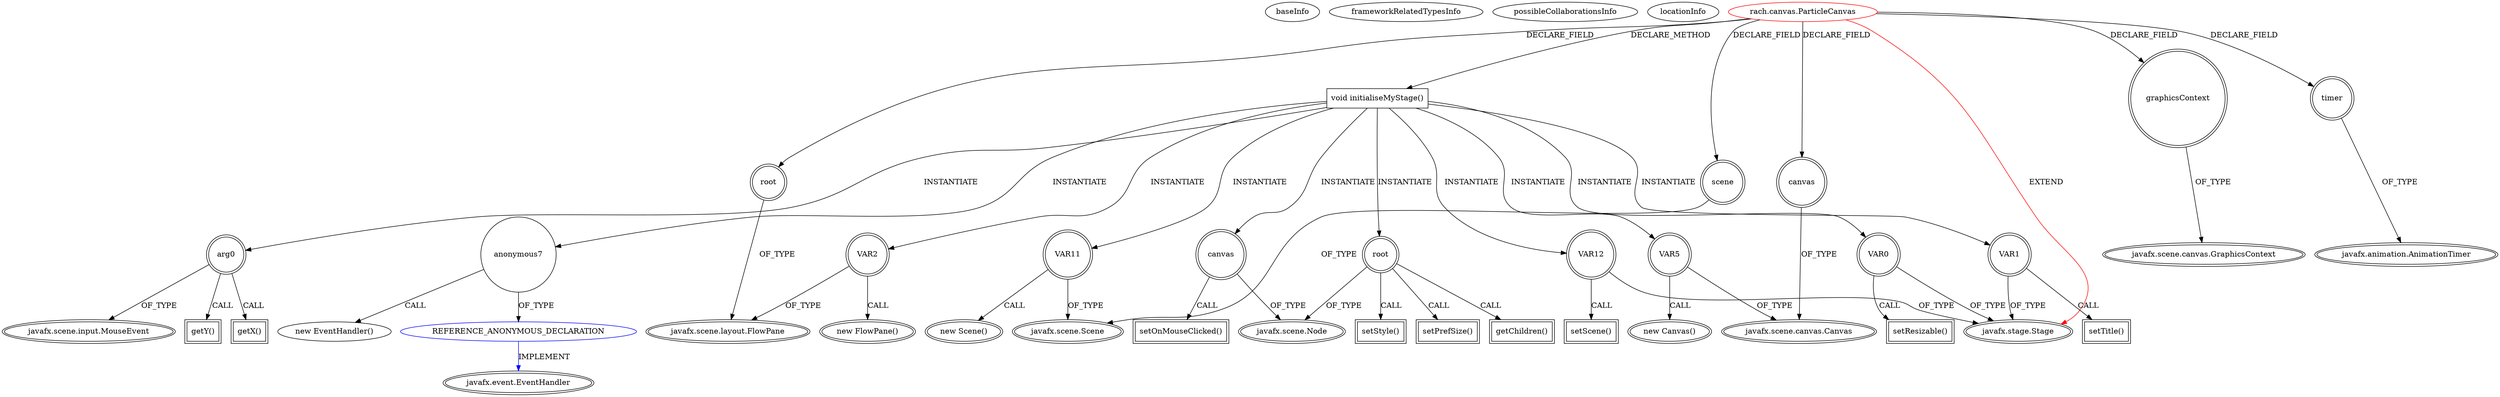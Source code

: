 digraph {
baseInfo[graphId=2460,category="extension_graph",isAnonymous=false,possibleRelation=true]
frameworkRelatedTypesInfo[0="javafx.stage.Stage"]
possibleCollaborationsInfo[0="2460~CLIENT_METHOD_DECLARATION-INSTANTIATION-~javafx.stage.Stage ~javafx.event.EventHandler ~false~true"]
locationInfo[projectName="digrach-FX_ParticleManager",filePath="/digrach-FX_ParticleManager/FX_ParticleManager-master/src/rach/canvas/ParticleCanvas.java",contextSignature="ParticleCanvas",graphId="2460"]
0[label="rach.canvas.ParticleCanvas",vertexType="ROOT_CLIENT_CLASS_DECLARATION",isFrameworkType=false,color=red]
1[label="javafx.stage.Stage",vertexType="FRAMEWORK_CLASS_TYPE",isFrameworkType=true,peripheries=2]
2[label="canvas",vertexType="FIELD_DECLARATION",isFrameworkType=true,peripheries=2,shape=circle]
3[label="javafx.scene.canvas.Canvas",vertexType="FRAMEWORK_CLASS_TYPE",isFrameworkType=true,peripheries=2]
4[label="graphicsContext",vertexType="FIELD_DECLARATION",isFrameworkType=true,peripheries=2,shape=circle]
5[label="javafx.scene.canvas.GraphicsContext",vertexType="FRAMEWORK_CLASS_TYPE",isFrameworkType=true,peripheries=2]
6[label="root",vertexType="FIELD_DECLARATION",isFrameworkType=true,peripheries=2,shape=circle]
7[label="javafx.scene.layout.FlowPane",vertexType="FRAMEWORK_CLASS_TYPE",isFrameworkType=true,peripheries=2]
8[label="scene",vertexType="FIELD_DECLARATION",isFrameworkType=true,peripheries=2,shape=circle]
9[label="javafx.scene.Scene",vertexType="FRAMEWORK_CLASS_TYPE",isFrameworkType=true,peripheries=2]
10[label="timer",vertexType="FIELD_DECLARATION",isFrameworkType=true,peripheries=2,shape=circle]
11[label="javafx.animation.AnimationTimer",vertexType="FRAMEWORK_CLASS_TYPE",isFrameworkType=true,peripheries=2]
12[label="void initialiseMyStage()",vertexType="CLIENT_METHOD_DECLARATION",isFrameworkType=false,shape=box]
13[label="VAR0",vertexType="VARIABLE_EXPRESION",isFrameworkType=true,peripheries=2,shape=circle]
14[label="setResizable()",vertexType="INSIDE_CALL",isFrameworkType=true,peripheries=2,shape=box]
16[label="VAR1",vertexType="VARIABLE_EXPRESION",isFrameworkType=true,peripheries=2,shape=circle]
17[label="setTitle()",vertexType="INSIDE_CALL",isFrameworkType=true,peripheries=2,shape=box]
20[label="VAR2",vertexType="VARIABLE_EXPRESION",isFrameworkType=true,peripheries=2,shape=circle]
19[label="new FlowPane()",vertexType="CONSTRUCTOR_CALL",isFrameworkType=true,peripheries=2]
22[label="root",vertexType="VARIABLE_EXPRESION",isFrameworkType=true,peripheries=2,shape=circle]
24[label="javafx.scene.Node",vertexType="FRAMEWORK_CLASS_TYPE",isFrameworkType=true,peripheries=2]
23[label="setStyle()",vertexType="INSIDE_CALL",isFrameworkType=true,peripheries=2,shape=box]
26[label="setPrefSize()",vertexType="INSIDE_CALL",isFrameworkType=true,peripheries=2,shape=box]
28[label="VAR5",vertexType="VARIABLE_EXPRESION",isFrameworkType=true,peripheries=2,shape=circle]
27[label="new Canvas()",vertexType="CONSTRUCTOR_CALL",isFrameworkType=true,peripheries=2]
30[label="canvas",vertexType="VARIABLE_EXPRESION",isFrameworkType=true,peripheries=2,shape=circle]
31[label="setOnMouseClicked()",vertexType="INSIDE_CALL",isFrameworkType=true,peripheries=2,shape=box]
34[label="anonymous7",vertexType="VARIABLE_EXPRESION",isFrameworkType=false,shape=circle]
35[label="REFERENCE_ANONYMOUS_DECLARATION",vertexType="REFERENCE_ANONYMOUS_DECLARATION",isFrameworkType=false,color=blue]
36[label="javafx.event.EventHandler",vertexType="FRAMEWORK_INTERFACE_TYPE",isFrameworkType=true,peripheries=2]
33[label="new EventHandler()",vertexType="CONSTRUCTOR_CALL",isFrameworkType=false]
37[label="arg0",vertexType="VARIABLE_EXPRESION",isFrameworkType=true,peripheries=2,shape=circle]
39[label="javafx.scene.input.MouseEvent",vertexType="FRAMEWORK_CLASS_TYPE",isFrameworkType=true,peripheries=2]
38[label="getX()",vertexType="INSIDE_CALL",isFrameworkType=true,peripheries=2,shape=box]
41[label="getY()",vertexType="INSIDE_CALL",isFrameworkType=true,peripheries=2,shape=box]
43[label="getChildren()",vertexType="INSIDE_CALL",isFrameworkType=true,peripheries=2,shape=box]
45[label="VAR11",vertexType="VARIABLE_EXPRESION",isFrameworkType=true,peripheries=2,shape=circle]
44[label="new Scene()",vertexType="CONSTRUCTOR_CALL",isFrameworkType=true,peripheries=2]
47[label="VAR12",vertexType="VARIABLE_EXPRESION",isFrameworkType=true,peripheries=2,shape=circle]
48[label="setScene()",vertexType="INSIDE_CALL",isFrameworkType=true,peripheries=2,shape=box]
0->1[label="EXTEND",color=red]
0->2[label="DECLARE_FIELD"]
2->3[label="OF_TYPE"]
0->4[label="DECLARE_FIELD"]
4->5[label="OF_TYPE"]
0->6[label="DECLARE_FIELD"]
6->7[label="OF_TYPE"]
0->8[label="DECLARE_FIELD"]
8->9[label="OF_TYPE"]
0->10[label="DECLARE_FIELD"]
10->11[label="OF_TYPE"]
0->12[label="DECLARE_METHOD"]
12->13[label="INSTANTIATE"]
13->1[label="OF_TYPE"]
13->14[label="CALL"]
12->16[label="INSTANTIATE"]
16->1[label="OF_TYPE"]
16->17[label="CALL"]
12->20[label="INSTANTIATE"]
20->7[label="OF_TYPE"]
20->19[label="CALL"]
12->22[label="INSTANTIATE"]
22->24[label="OF_TYPE"]
22->23[label="CALL"]
22->26[label="CALL"]
12->28[label="INSTANTIATE"]
28->3[label="OF_TYPE"]
28->27[label="CALL"]
12->30[label="INSTANTIATE"]
30->24[label="OF_TYPE"]
30->31[label="CALL"]
12->34[label="INSTANTIATE"]
35->36[label="IMPLEMENT",color=blue]
34->35[label="OF_TYPE"]
34->33[label="CALL"]
12->37[label="INSTANTIATE"]
37->39[label="OF_TYPE"]
37->38[label="CALL"]
37->41[label="CALL"]
22->43[label="CALL"]
12->45[label="INSTANTIATE"]
45->9[label="OF_TYPE"]
45->44[label="CALL"]
12->47[label="INSTANTIATE"]
47->1[label="OF_TYPE"]
47->48[label="CALL"]
}
